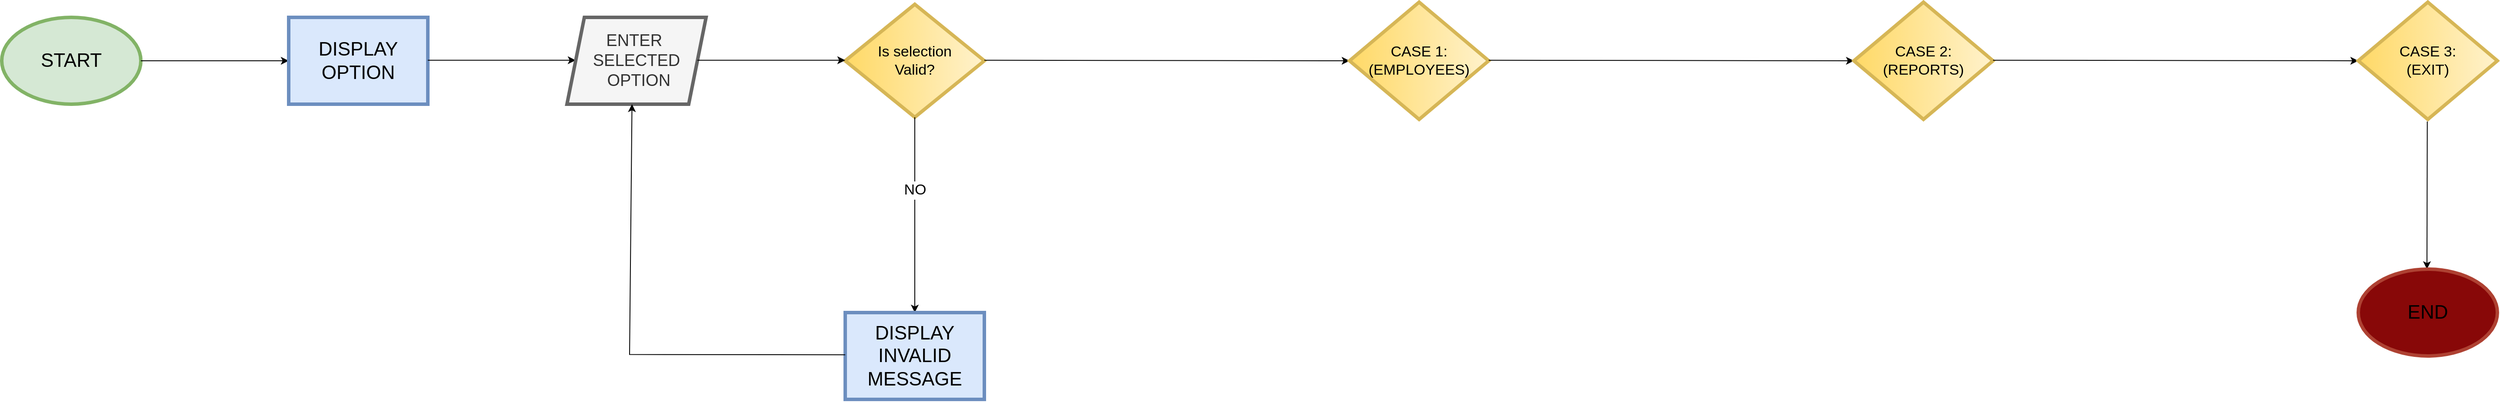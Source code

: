 <mxfile version="24.7.17">
  <diagram name="Page-1" id="fD3oFx35UN4b9yw6zkIM">
    <mxGraphModel dx="1114" dy="622" grid="1" gridSize="10" guides="1" tooltips="1" connect="1" arrows="1" fold="1" page="1" pageScale="1" pageWidth="850" pageHeight="1100" math="0" shadow="0">
      <root>
        <mxCell id="0" />
        <mxCell id="1" parent="0" />
        <mxCell id="VEvwKwhvWMD62rh19tgJ-2" value="&lt;font style=&quot;font-size: 22px;&quot;&gt;START&lt;/font&gt;" style="ellipse;whiteSpace=wrap;html=1;fillColor=#d5e8d4;strokeColor=#82b366;strokeWidth=4;" vertex="1" parent="1">
          <mxGeometry x="40" y="350" width="160" height="100" as="geometry" />
        </mxCell>
        <mxCell id="VEvwKwhvWMD62rh19tgJ-3" value="" style="endArrow=classic;html=1;rounded=0;exitX=1;exitY=0.5;exitDx=0;exitDy=0;" edge="1" parent="1" source="VEvwKwhvWMD62rh19tgJ-2">
          <mxGeometry width="50" height="50" relative="1" as="geometry">
            <mxPoint x="560" y="520" as="sourcePoint" />
            <mxPoint x="370" y="400" as="targetPoint" />
          </mxGeometry>
        </mxCell>
        <mxCell id="VEvwKwhvWMD62rh19tgJ-4" value="&lt;font style=&quot;font-size: 22px;&quot;&gt;DISPLAY OPTION&lt;/font&gt;" style="rounded=0;whiteSpace=wrap;html=1;fillColor=#dae8fc;strokeColor=#6c8ebf;strokeWidth=4;" vertex="1" parent="1">
          <mxGeometry x="370" y="350" width="160" height="100" as="geometry" />
        </mxCell>
        <mxCell id="VEvwKwhvWMD62rh19tgJ-5" value="" style="endArrow=classic;html=1;rounded=0;exitX=1;exitY=0.5;exitDx=0;exitDy=0;" edge="1" parent="1">
          <mxGeometry width="50" height="50" relative="1" as="geometry">
            <mxPoint x="530" y="399.38" as="sourcePoint" />
            <mxPoint x="700" y="399.38" as="targetPoint" />
          </mxGeometry>
        </mxCell>
        <mxCell id="VEvwKwhvWMD62rh19tgJ-6" value="&lt;font style=&quot;font-size: 19px;&quot;&gt;ENTER&amp;nbsp;&lt;/font&gt;&lt;div style=&quot;font-size: 19px;&quot;&gt;&lt;font style=&quot;font-size: 19px;&quot;&gt;SELECTED&lt;/font&gt;&lt;div style=&quot;&quot;&gt;&lt;font style=&quot;font-size: 19px;&quot;&gt;&amp;nbsp;OPTION&lt;/font&gt;&lt;/div&gt;&lt;/div&gt;" style="shape=parallelogram;perimeter=parallelogramPerimeter;whiteSpace=wrap;html=1;fixedSize=1;align=center;fillColor=#f5f5f5;fontColor=#333333;strokeColor=#666666;strokeWidth=4;" vertex="1" parent="1">
          <mxGeometry x="690" y="350" width="160" height="100" as="geometry" />
        </mxCell>
        <mxCell id="VEvwKwhvWMD62rh19tgJ-9" value="&lt;font style=&quot;font-size: 17px;&quot;&gt;Is selection&lt;/font&gt;&lt;div style=&quot;font-size: 17px;&quot;&gt;&lt;font style=&quot;font-size: 17px;&quot;&gt;Valid?&lt;/font&gt;&lt;/div&gt;" style="rhombus;whiteSpace=wrap;html=1;direction=south;fillColor=#fff2cc;strokeColor=#d6b656;gradientColor=#ffd966;strokeWidth=4;" vertex="1" parent="1">
          <mxGeometry x="1010" y="335" width="160" height="130" as="geometry" />
        </mxCell>
        <mxCell id="VEvwKwhvWMD62rh19tgJ-11" value="" style="endArrow=classic;html=1;rounded=0;exitX=1;exitY=0.5;exitDx=0;exitDy=0;" edge="1" parent="1">
          <mxGeometry width="50" height="50" relative="1" as="geometry">
            <mxPoint x="840" y="399.37" as="sourcePoint" />
            <mxPoint x="1010" y="399.37" as="targetPoint" />
          </mxGeometry>
        </mxCell>
        <mxCell id="VEvwKwhvWMD62rh19tgJ-12" value="" style="endArrow=classic;html=1;rounded=0;exitX=1;exitY=0.5;exitDx=0;exitDy=0;" edge="1" parent="1" source="VEvwKwhvWMD62rh19tgJ-9">
          <mxGeometry width="50" height="50" relative="1" as="geometry">
            <mxPoint x="1090" y="490" as="sourcePoint" />
            <mxPoint x="1090" y="690" as="targetPoint" />
          </mxGeometry>
        </mxCell>
        <mxCell id="VEvwKwhvWMD62rh19tgJ-14" value="&lt;font style=&quot;font-size: 17px;&quot;&gt;NO&lt;/font&gt;" style="edgeLabel;html=1;align=center;verticalAlign=middle;resizable=0;points=[];" vertex="1" connectable="0" parent="VEvwKwhvWMD62rh19tgJ-12">
          <mxGeometry x="-0.26" relative="1" as="geometry">
            <mxPoint as="offset" />
          </mxGeometry>
        </mxCell>
        <mxCell id="VEvwKwhvWMD62rh19tgJ-15" value="&lt;font style=&quot;font-size: 22px;&quot;&gt;DISPLAY&lt;br&gt;INVALID&lt;br&gt;MESSAGE&lt;/font&gt;" style="rounded=0;whiteSpace=wrap;html=1;fillColor=#dae8fc;strokeColor=#6c8ebf;strokeWidth=4;" vertex="1" parent="1">
          <mxGeometry x="1010" y="690" width="160" height="100" as="geometry" />
        </mxCell>
        <mxCell id="VEvwKwhvWMD62rh19tgJ-16" value="" style="endArrow=classic;html=1;rounded=0;exitX=1;exitY=0.5;exitDx=0;exitDy=0;entryX=0.455;entryY=1.007;entryDx=0;entryDy=0;entryPerimeter=0;" edge="1" parent="1">
          <mxGeometry width="50" height="50" relative="1" as="geometry">
            <mxPoint x="1010" y="738.68" as="sourcePoint" />
            <mxPoint x="764.8" y="450.0" as="targetPoint" />
            <Array as="points">
              <mxPoint x="762" y="738.3" />
            </Array>
          </mxGeometry>
        </mxCell>
        <mxCell id="VEvwKwhvWMD62rh19tgJ-18" value="" style="endArrow=classic;html=1;rounded=0;exitX=1;exitY=0.5;exitDx=0;exitDy=0;" edge="1" parent="1">
          <mxGeometry width="50" height="50" relative="1" as="geometry">
            <mxPoint x="1170" y="399.38" as="sourcePoint" />
            <mxPoint x="1590" y="400" as="targetPoint" />
          </mxGeometry>
        </mxCell>
        <mxCell id="VEvwKwhvWMD62rh19tgJ-19" value="&lt;span style=&quot;font-size: 17px;&quot;&gt;CASE 1:&lt;br&gt;(EMPLOYEES)&lt;/span&gt;" style="rhombus;whiteSpace=wrap;html=1;direction=south;fillColor=#fff2cc;strokeColor=#d6b656;gradientColor=#ffd966;strokeWidth=4;" vertex="1" parent="1">
          <mxGeometry x="1590" y="332.5" width="160" height="135" as="geometry" />
        </mxCell>
        <mxCell id="VEvwKwhvWMD62rh19tgJ-21" value="" style="endArrow=classic;html=1;rounded=0;exitX=1;exitY=0.5;exitDx=0;exitDy=0;" edge="1" parent="1">
          <mxGeometry width="50" height="50" relative="1" as="geometry">
            <mxPoint x="1750" y="399.37" as="sourcePoint" />
            <mxPoint x="2170" y="399.99" as="targetPoint" />
          </mxGeometry>
        </mxCell>
        <mxCell id="VEvwKwhvWMD62rh19tgJ-22" value="&lt;span style=&quot;font-size: 17px;&quot;&gt;CASE 2:(REPORTS)&lt;/span&gt;" style="rhombus;whiteSpace=wrap;html=1;direction=south;fillColor=#fff2cc;strokeColor=#d6b656;gradientColor=#ffd966;strokeWidth=4;" vertex="1" parent="1">
          <mxGeometry x="2170" y="332.5" width="160" height="135" as="geometry" />
        </mxCell>
        <mxCell id="VEvwKwhvWMD62rh19tgJ-23" value="" style="endArrow=classic;html=1;rounded=0;exitX=1;exitY=0.5;exitDx=0;exitDy=0;" edge="1" parent="1">
          <mxGeometry width="50" height="50" relative="1" as="geometry">
            <mxPoint x="2330" y="399.38" as="sourcePoint" />
            <mxPoint x="2750" y="400" as="targetPoint" />
          </mxGeometry>
        </mxCell>
        <mxCell id="VEvwKwhvWMD62rh19tgJ-24" value="&lt;span style=&quot;font-size: 17px;&quot;&gt;CASE 3:&lt;/span&gt;&lt;div&gt;&lt;span style=&quot;font-size: 17px;&quot;&gt;(EXIT)&lt;/span&gt;&lt;/div&gt;" style="rhombus;whiteSpace=wrap;html=1;direction=south;fillColor=#fff2cc;strokeColor=#d6b656;gradientColor=#ffd966;strokeWidth=4;" vertex="1" parent="1">
          <mxGeometry x="2750" y="332.5" width="160" height="135" as="geometry" />
        </mxCell>
        <mxCell id="VEvwKwhvWMD62rh19tgJ-25" value="" style="endArrow=classic;html=1;rounded=0;exitX=1;exitY=0.5;exitDx=0;exitDy=0;" edge="1" parent="1">
          <mxGeometry width="50" height="50" relative="1" as="geometry">
            <mxPoint x="2829.38" y="470" as="sourcePoint" />
            <mxPoint x="2829" y="640" as="targetPoint" />
          </mxGeometry>
        </mxCell>
        <mxCell id="VEvwKwhvWMD62rh19tgJ-27" value="&lt;font style=&quot;font-size: 22px;&quot;&gt;END&lt;/font&gt;" style="ellipse;whiteSpace=wrap;html=1;fillColor=#880808;strokeColor=#ae4132;strokeWidth=4;" vertex="1" parent="1">
          <mxGeometry x="2750" y="640" width="160" height="100" as="geometry" />
        </mxCell>
      </root>
    </mxGraphModel>
  </diagram>
</mxfile>
